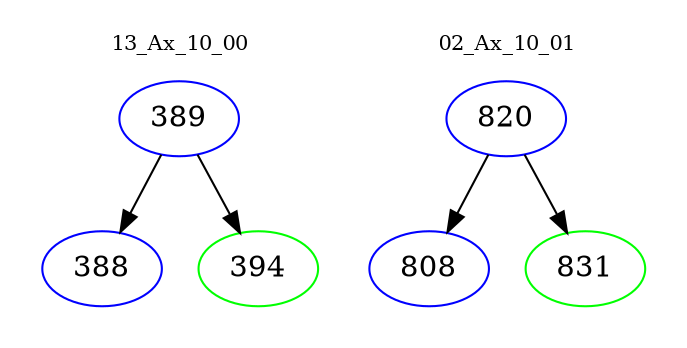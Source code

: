 digraph{
subgraph cluster_0 {
color = white
label = "13_Ax_10_00";
fontsize=10;
T0_389 [label="389", color="blue"]
T0_389 -> T0_388 [color="black"]
T0_388 [label="388", color="blue"]
T0_389 -> T0_394 [color="black"]
T0_394 [label="394", color="green"]
}
subgraph cluster_1 {
color = white
label = "02_Ax_10_01";
fontsize=10;
T1_820 [label="820", color="blue"]
T1_820 -> T1_808 [color="black"]
T1_808 [label="808", color="blue"]
T1_820 -> T1_831 [color="black"]
T1_831 [label="831", color="green"]
}
}
